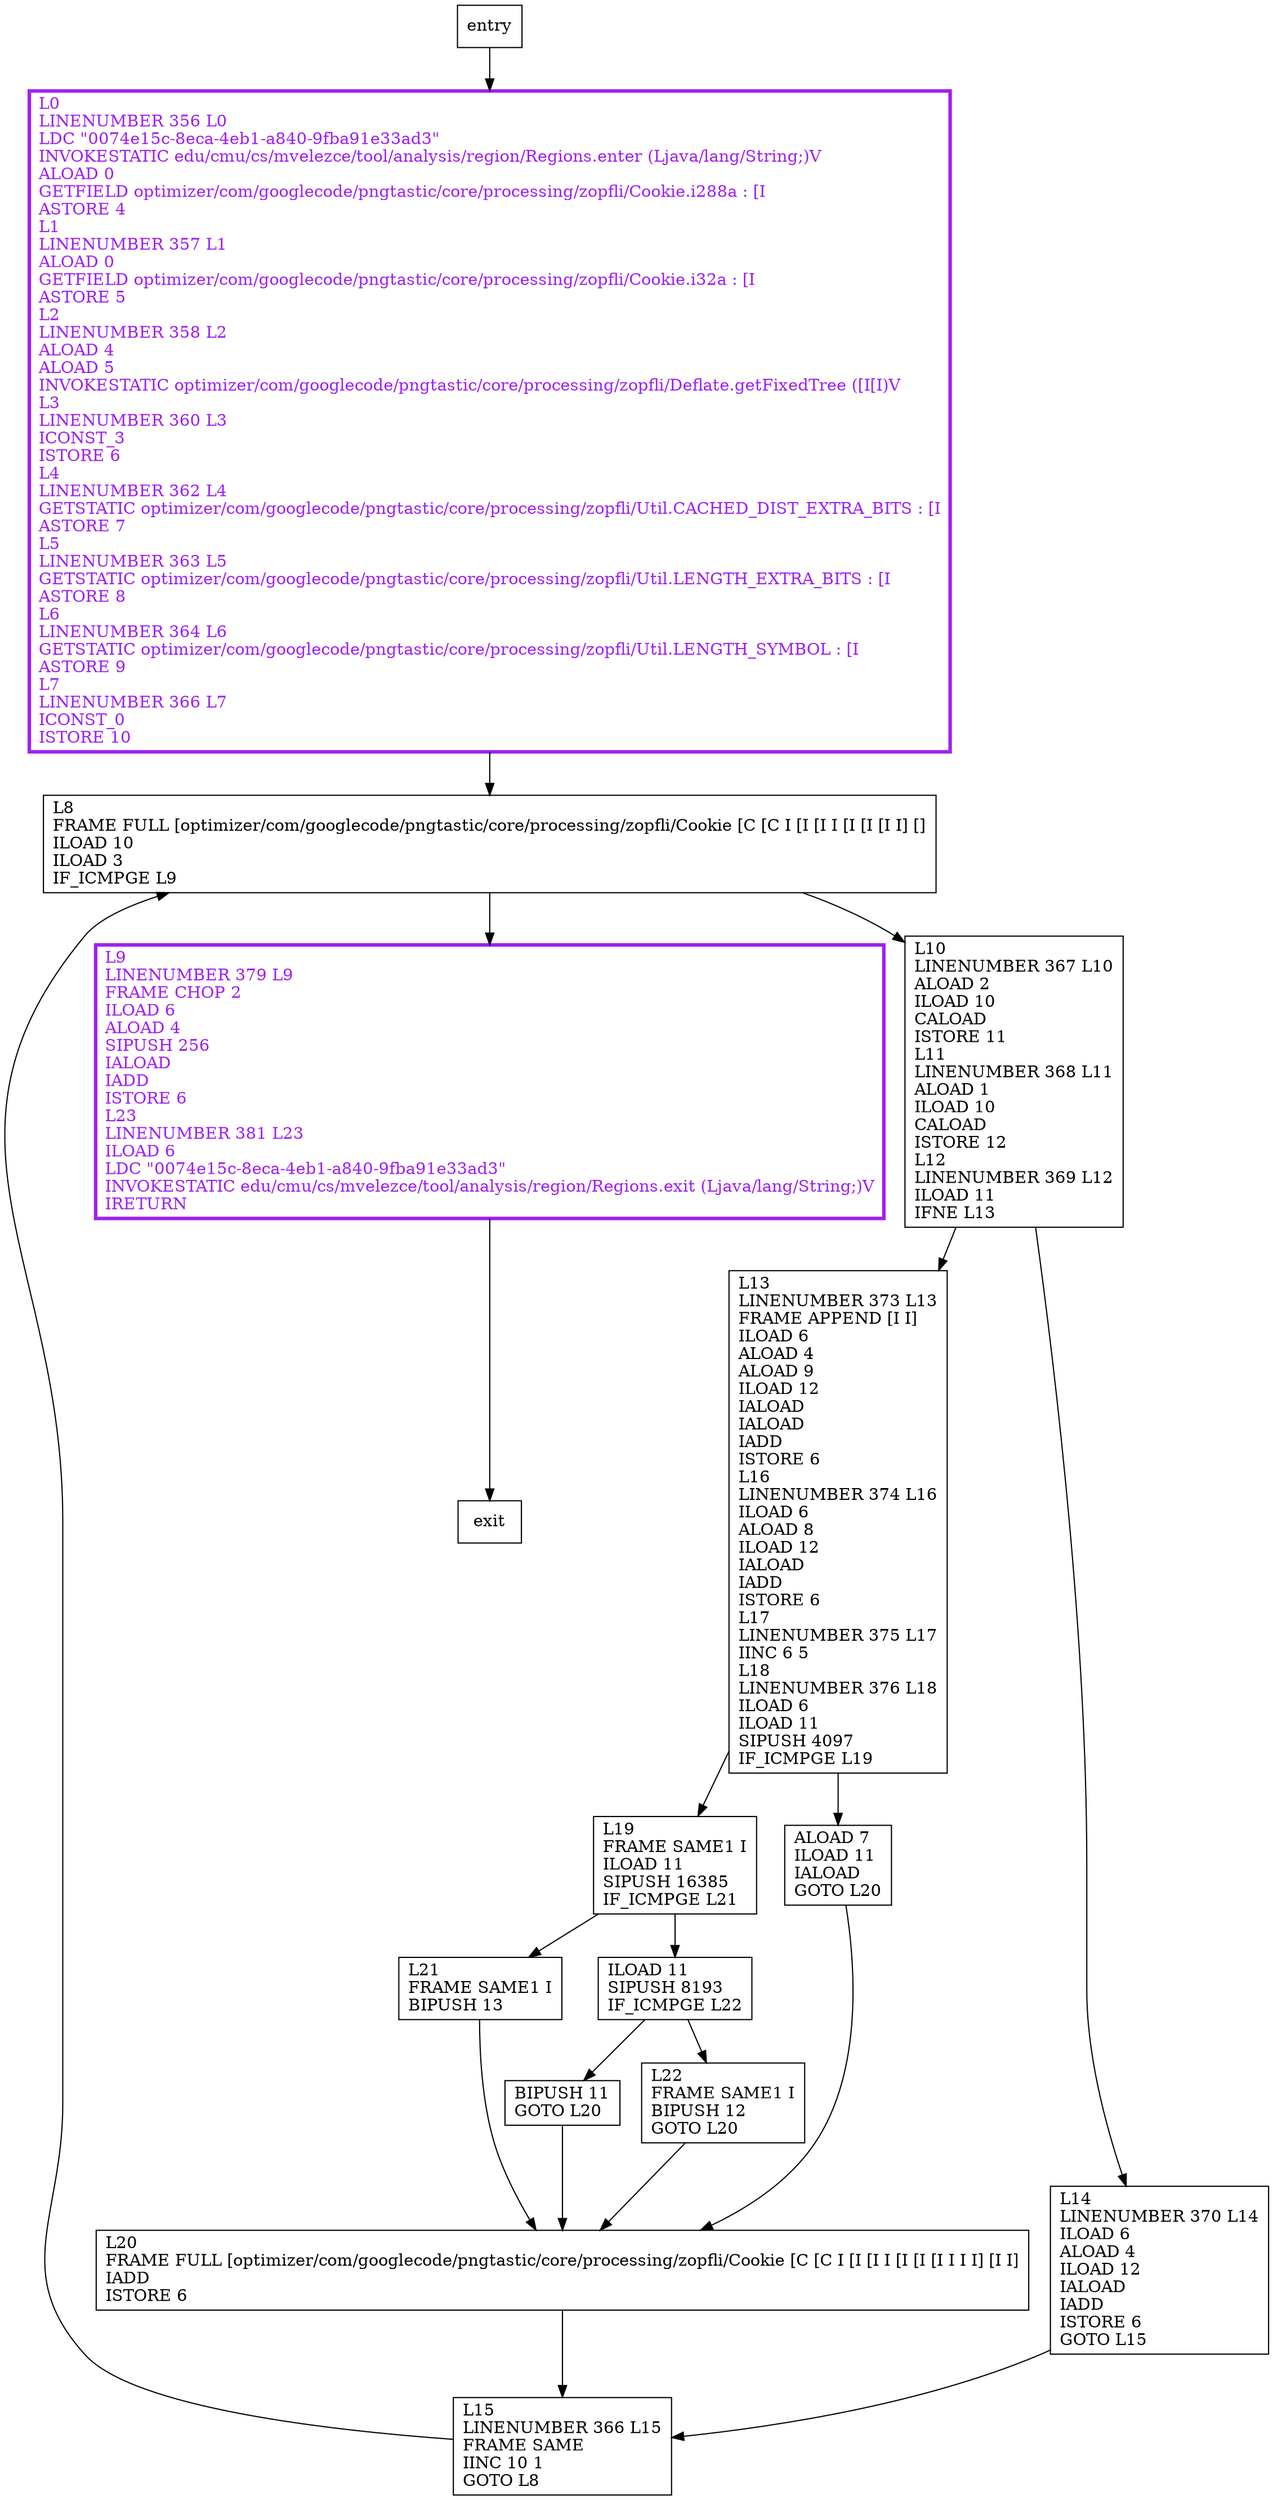digraph calculateFixedBlockSize {
node [shape=record];
1780298277 [label="L9\lLINENUMBER 379 L9\lFRAME CHOP 2\lILOAD 6\lALOAD 4\lSIPUSH 256\lIALOAD\lIADD\lISTORE 6\lL23\lLINENUMBER 381 L23\lILOAD 6\lLDC \"0074e15c-8eca-4eb1-a840-9fba91e33ad3\"\lINVOKESTATIC edu/cmu/cs/mvelezce/tool/analysis/region/Regions.exit (Ljava/lang/String;)V\lIRETURN\l"];
1872034717 [label="L19\lFRAME SAME1 I\lILOAD 11\lSIPUSH 16385\lIF_ICMPGE L21\l"];
1623761043 [label="BIPUSH 11\lGOTO L20\l"];
84915002 [label="L13\lLINENUMBER 373 L13\lFRAME APPEND [I I]\lILOAD 6\lALOAD 4\lALOAD 9\lILOAD 12\lIALOAD\lIALOAD\lIADD\lISTORE 6\lL16\lLINENUMBER 374 L16\lILOAD 6\lALOAD 8\lILOAD 12\lIALOAD\lIADD\lISTORE 6\lL17\lLINENUMBER 375 L17\lIINC 6 5\lL18\lLINENUMBER 376 L18\lILOAD 6\lILOAD 11\lSIPUSH 4097\lIF_ICMPGE L19\l"];
1109966680 [label="L20\lFRAME FULL [optimizer/com/googlecode/pngtastic/core/processing/zopfli/Cookie [C [C I [I [I I [I [I [I I I I] [I I]\lIADD\lISTORE 6\l"];
1742814160 [label="L10\lLINENUMBER 367 L10\lALOAD 2\lILOAD 10\lCALOAD\lISTORE 11\lL11\lLINENUMBER 368 L11\lALOAD 1\lILOAD 10\lCALOAD\lISTORE 12\lL12\lLINENUMBER 369 L12\lILOAD 11\lIFNE L13\l"];
402264886 [label="ALOAD 7\lILOAD 11\lIALOAD\lGOTO L20\l"];
1756988236 [label="L21\lFRAME SAME1 I\lBIPUSH 13\l"];
499339307 [label="L0\lLINENUMBER 356 L0\lLDC \"0074e15c-8eca-4eb1-a840-9fba91e33ad3\"\lINVOKESTATIC edu/cmu/cs/mvelezce/tool/analysis/region/Regions.enter (Ljava/lang/String;)V\lALOAD 0\lGETFIELD optimizer/com/googlecode/pngtastic/core/processing/zopfli/Cookie.i288a : [I\lASTORE 4\lL1\lLINENUMBER 357 L1\lALOAD 0\lGETFIELD optimizer/com/googlecode/pngtastic/core/processing/zopfli/Cookie.i32a : [I\lASTORE 5\lL2\lLINENUMBER 358 L2\lALOAD 4\lALOAD 5\lINVOKESTATIC optimizer/com/googlecode/pngtastic/core/processing/zopfli/Deflate.getFixedTree ([I[I)V\lL3\lLINENUMBER 360 L3\lICONST_3\lISTORE 6\lL4\lLINENUMBER 362 L4\lGETSTATIC optimizer/com/googlecode/pngtastic/core/processing/zopfli/Util.CACHED_DIST_EXTRA_BITS : [I\lASTORE 7\lL5\lLINENUMBER 363 L5\lGETSTATIC optimizer/com/googlecode/pngtastic/core/processing/zopfli/Util.LENGTH_EXTRA_BITS : [I\lASTORE 8\lL6\lLINENUMBER 364 L6\lGETSTATIC optimizer/com/googlecode/pngtastic/core/processing/zopfli/Util.LENGTH_SYMBOL : [I\lASTORE 9\lL7\lLINENUMBER 366 L7\lICONST_0\lISTORE 10\l"];
1729958231 [label="L22\lFRAME SAME1 I\lBIPUSH 12\lGOTO L20\l"];
21331934 [label="L15\lLINENUMBER 366 L15\lFRAME SAME\lIINC 10 1\lGOTO L8\l"];
549049813 [label="ILOAD 11\lSIPUSH 8193\lIF_ICMPGE L22\l"];
1154481189 [label="L8\lFRAME FULL [optimizer/com/googlecode/pngtastic/core/processing/zopfli/Cookie [C [C I [I [I I [I [I [I I] []\lILOAD 10\lILOAD 3\lIF_ICMPGE L9\l"];
46852536 [label="L14\lLINENUMBER 370 L14\lILOAD 6\lALOAD 4\lILOAD 12\lIALOAD\lIADD\lISTORE 6\lGOTO L15\l"];
entry;
exit;
1780298277 -> exit;
1872034717 -> 549049813;
1872034717 -> 1756988236;
1623761043 -> 1109966680;
84915002 -> 1872034717;
84915002 -> 402264886;
1109966680 -> 21331934;
1742814160 -> 84915002;
1742814160 -> 46852536;
402264886 -> 1109966680;
1756988236 -> 1109966680;
499339307 -> 1154481189;
1729958231 -> 1109966680;
entry -> 499339307;
21331934 -> 1154481189;
549049813 -> 1623761043;
549049813 -> 1729958231;
1154481189 -> 1780298277;
1154481189 -> 1742814160;
46852536 -> 21331934;
1780298277[fontcolor="purple", penwidth=3, color="purple"];
499339307[fontcolor="purple", penwidth=3, color="purple"];
}
